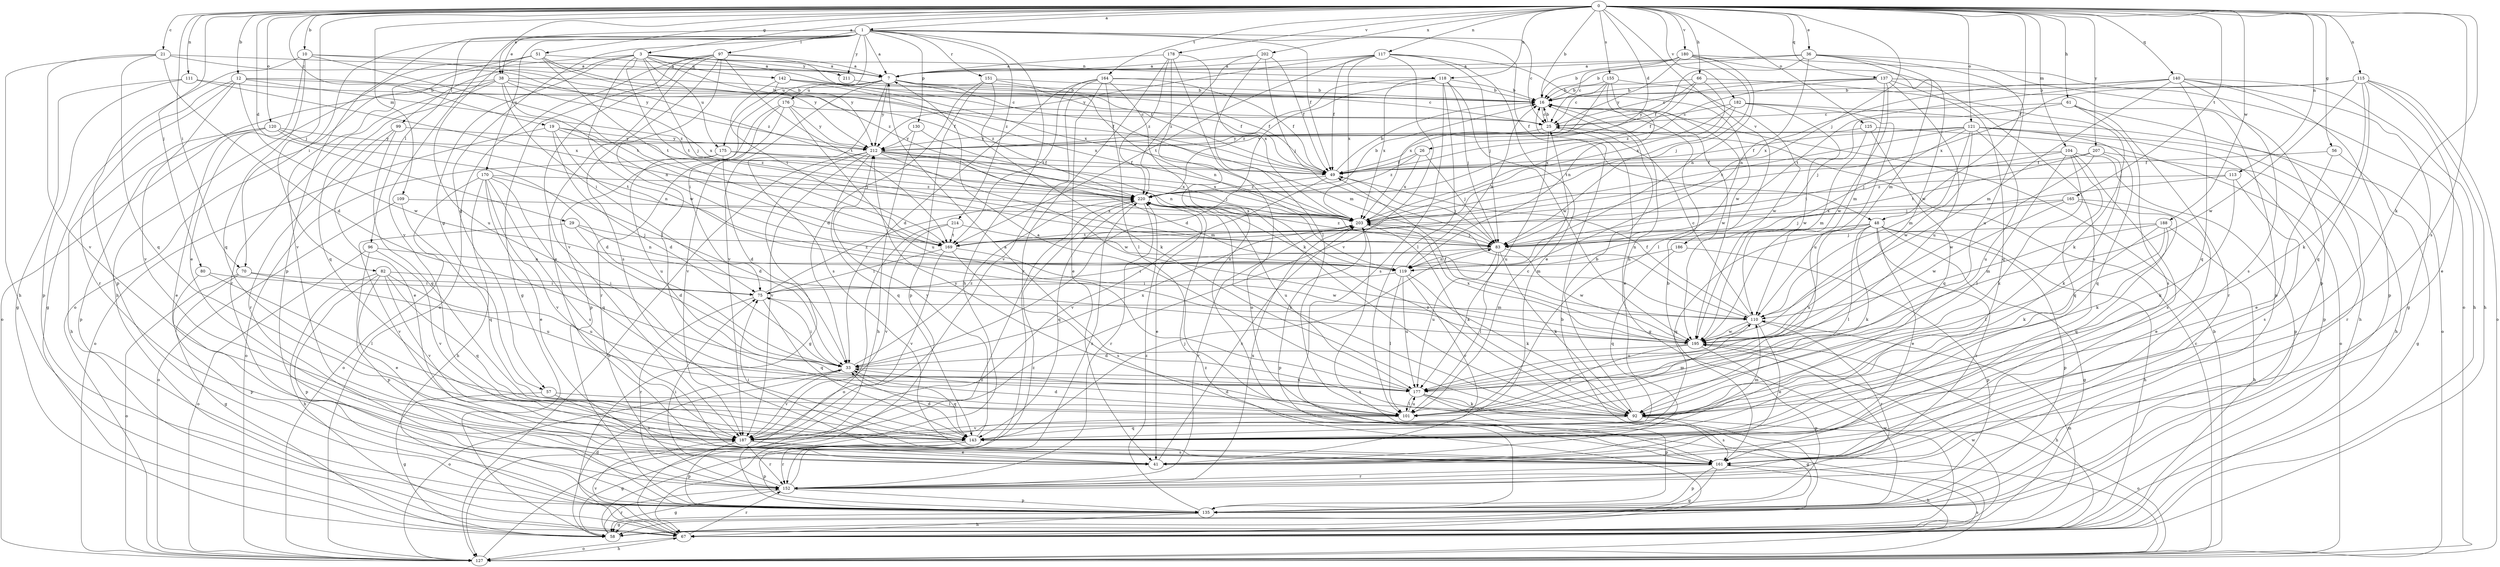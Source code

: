 strict digraph  {
0;
1;
3;
7;
10;
12;
16;
19;
21;
25;
26;
29;
33;
36;
38;
41;
48;
49;
51;
56;
57;
58;
61;
66;
67;
70;
75;
80;
82;
83;
92;
96;
97;
99;
101;
104;
109;
110;
111;
113;
115;
117;
118;
119;
120;
121;
125;
127;
130;
135;
137;
140;
142;
143;
151;
152;
155;
161;
164;
165;
169;
170;
175;
176;
177;
178;
180;
182;
186;
187;
188;
195;
202;
203;
207;
211;
212;
214;
220;
0 -> 1  [label=a];
0 -> 3  [label=a];
0 -> 10  [label=b];
0 -> 12  [label=b];
0 -> 16  [label=b];
0 -> 19  [label=c];
0 -> 21  [label=c];
0 -> 26  [label=d];
0 -> 29  [label=d];
0 -> 36  [label=e];
0 -> 38  [label=e];
0 -> 48  [label=f];
0 -> 51  [label=g];
0 -> 56  [label=g];
0 -> 61  [label=h];
0 -> 66  [label=h];
0 -> 70  [label=i];
0 -> 80  [label=j];
0 -> 82  [label=j];
0 -> 83  [label=j];
0 -> 92  [label=k];
0 -> 104  [label=m];
0 -> 109  [label=m];
0 -> 111  [label=n];
0 -> 113  [label=n];
0 -> 115  [label=n];
0 -> 117  [label=n];
0 -> 118  [label=n];
0 -> 120  [label=o];
0 -> 121  [label=o];
0 -> 125  [label=o];
0 -> 137  [label=q];
0 -> 140  [label=q];
0 -> 155  [label=s];
0 -> 161  [label=s];
0 -> 164  [label=t];
0 -> 165  [label=t];
0 -> 178  [label=v];
0 -> 180  [label=v];
0 -> 182  [label=v];
0 -> 186  [label=v];
0 -> 188  [label=w];
0 -> 202  [label=x];
0 -> 207  [label=y];
1 -> 7  [label=a];
1 -> 25  [label=c];
1 -> 38  [label=e];
1 -> 48  [label=f];
1 -> 49  [label=f];
1 -> 57  [label=g];
1 -> 67  [label=h];
1 -> 70  [label=i];
1 -> 96  [label=l];
1 -> 97  [label=l];
1 -> 130  [label=p];
1 -> 135  [label=p];
1 -> 151  [label=r];
1 -> 170  [label=u];
1 -> 175  [label=u];
1 -> 187  [label=v];
1 -> 211  [label=y];
1 -> 214  [label=z];
3 -> 7  [label=a];
3 -> 49  [label=f];
3 -> 57  [label=g];
3 -> 83  [label=j];
3 -> 99  [label=l];
3 -> 118  [label=n];
3 -> 127  [label=o];
3 -> 142  [label=q];
3 -> 169  [label=t];
3 -> 175  [label=u];
3 -> 195  [label=w];
3 -> 211  [label=y];
3 -> 212  [label=y];
7 -> 16  [label=b];
7 -> 49  [label=f];
7 -> 75  [label=i];
7 -> 110  [label=m];
7 -> 119  [label=n];
7 -> 161  [label=s];
7 -> 176  [label=u];
7 -> 187  [label=v];
7 -> 212  [label=y];
10 -> 7  [label=a];
10 -> 41  [label=e];
10 -> 135  [label=p];
10 -> 143  [label=q];
10 -> 169  [label=t];
10 -> 220  [label=z];
12 -> 16  [label=b];
12 -> 49  [label=f];
12 -> 58  [label=g];
12 -> 152  [label=r];
12 -> 187  [label=v];
12 -> 195  [label=w];
12 -> 220  [label=z];
16 -> 25  [label=c];
16 -> 41  [label=e];
16 -> 195  [label=w];
19 -> 33  [label=d];
19 -> 83  [label=j];
19 -> 119  [label=n];
19 -> 127  [label=o];
19 -> 212  [label=y];
19 -> 220  [label=z];
21 -> 7  [label=a];
21 -> 33  [label=d];
21 -> 67  [label=h];
21 -> 143  [label=q];
21 -> 187  [label=v];
21 -> 212  [label=y];
25 -> 16  [label=b];
25 -> 58  [label=g];
25 -> 177  [label=u];
25 -> 212  [label=y];
26 -> 49  [label=f];
26 -> 83  [label=j];
26 -> 203  [label=x];
26 -> 220  [label=z];
29 -> 33  [label=d];
29 -> 83  [label=j];
29 -> 119  [label=n];
29 -> 187  [label=v];
33 -> 75  [label=i];
33 -> 127  [label=o];
33 -> 143  [label=q];
33 -> 177  [label=u];
33 -> 187  [label=v];
33 -> 203  [label=x];
33 -> 220  [label=z];
36 -> 7  [label=a];
36 -> 16  [label=b];
36 -> 49  [label=f];
36 -> 110  [label=m];
36 -> 119  [label=n];
36 -> 135  [label=p];
36 -> 177  [label=u];
36 -> 195  [label=w];
38 -> 16  [label=b];
38 -> 49  [label=f];
38 -> 75  [label=i];
38 -> 119  [label=n];
38 -> 127  [label=o];
38 -> 143  [label=q];
38 -> 152  [label=r];
38 -> 203  [label=x];
41 -> 203  [label=x];
48 -> 41  [label=e];
48 -> 58  [label=g];
48 -> 67  [label=h];
48 -> 83  [label=j];
48 -> 92  [label=k];
48 -> 101  [label=l];
48 -> 119  [label=n];
48 -> 135  [label=p];
48 -> 143  [label=q];
48 -> 152  [label=r];
48 -> 177  [label=u];
49 -> 16  [label=b];
49 -> 83  [label=j];
49 -> 187  [label=v];
49 -> 220  [label=z];
51 -> 7  [label=a];
51 -> 67  [label=h];
51 -> 169  [label=t];
51 -> 177  [label=u];
51 -> 187  [label=v];
51 -> 212  [label=y];
51 -> 220  [label=z];
56 -> 41  [label=e];
56 -> 49  [label=f];
56 -> 58  [label=g];
57 -> 58  [label=g];
57 -> 101  [label=l];
57 -> 161  [label=s];
58 -> 16  [label=b];
58 -> 110  [label=m];
58 -> 152  [label=r];
58 -> 195  [label=w];
58 -> 220  [label=z];
61 -> 25  [label=c];
61 -> 67  [label=h];
61 -> 83  [label=j];
61 -> 152  [label=r];
61 -> 161  [label=s];
66 -> 16  [label=b];
66 -> 49  [label=f];
66 -> 92  [label=k];
66 -> 203  [label=x];
66 -> 212  [label=y];
67 -> 33  [label=d];
67 -> 127  [label=o];
67 -> 152  [label=r];
67 -> 187  [label=v];
67 -> 220  [label=z];
70 -> 58  [label=g];
70 -> 75  [label=i];
70 -> 127  [label=o];
70 -> 177  [label=u];
75 -> 110  [label=m];
75 -> 143  [label=q];
75 -> 152  [label=r];
75 -> 220  [label=z];
80 -> 75  [label=i];
80 -> 101  [label=l];
80 -> 135  [label=p];
82 -> 41  [label=e];
82 -> 67  [label=h];
82 -> 75  [label=i];
82 -> 135  [label=p];
82 -> 143  [label=q];
82 -> 177  [label=u];
82 -> 187  [label=v];
83 -> 75  [label=i];
83 -> 92  [label=k];
83 -> 101  [label=l];
83 -> 119  [label=n];
83 -> 177  [label=u];
83 -> 195  [label=w];
83 -> 220  [label=z];
92 -> 7  [label=a];
92 -> 16  [label=b];
92 -> 33  [label=d];
92 -> 127  [label=o];
92 -> 143  [label=q];
92 -> 161  [label=s];
92 -> 220  [label=z];
96 -> 119  [label=n];
96 -> 127  [label=o];
96 -> 135  [label=p];
96 -> 187  [label=v];
97 -> 7  [label=a];
97 -> 41  [label=e];
97 -> 58  [label=g];
97 -> 101  [label=l];
97 -> 127  [label=o];
97 -> 161  [label=s];
97 -> 169  [label=t];
97 -> 187  [label=v];
97 -> 203  [label=x];
99 -> 41  [label=e];
99 -> 143  [label=q];
99 -> 152  [label=r];
99 -> 212  [label=y];
101 -> 25  [label=c];
101 -> 33  [label=d];
101 -> 110  [label=m];
101 -> 177  [label=u];
101 -> 187  [label=v];
101 -> 212  [label=y];
104 -> 49  [label=f];
104 -> 92  [label=k];
104 -> 101  [label=l];
104 -> 135  [label=p];
104 -> 143  [label=q];
104 -> 161  [label=s];
104 -> 169  [label=t];
109 -> 127  [label=o];
109 -> 143  [label=q];
109 -> 203  [label=x];
110 -> 25  [label=c];
110 -> 41  [label=e];
110 -> 49  [label=f];
110 -> 152  [label=r];
110 -> 177  [label=u];
110 -> 195  [label=w];
111 -> 16  [label=b];
111 -> 58  [label=g];
111 -> 135  [label=p];
111 -> 203  [label=x];
113 -> 83  [label=j];
113 -> 92  [label=k];
113 -> 161  [label=s];
113 -> 220  [label=z];
115 -> 16  [label=b];
115 -> 41  [label=e];
115 -> 67  [label=h];
115 -> 92  [label=k];
115 -> 127  [label=o];
115 -> 143  [label=q];
115 -> 195  [label=w];
115 -> 203  [label=x];
117 -> 7  [label=a];
117 -> 41  [label=e];
117 -> 49  [label=f];
117 -> 83  [label=j];
117 -> 169  [label=t];
117 -> 187  [label=v];
117 -> 195  [label=w];
117 -> 203  [label=x];
117 -> 212  [label=y];
118 -> 16  [label=b];
118 -> 33  [label=d];
118 -> 83  [label=j];
118 -> 101  [label=l];
118 -> 161  [label=s];
118 -> 195  [label=w];
118 -> 203  [label=x];
118 -> 220  [label=z];
119 -> 16  [label=b];
119 -> 75  [label=i];
119 -> 92  [label=k];
119 -> 101  [label=l];
119 -> 177  [label=u];
119 -> 187  [label=v];
120 -> 33  [label=d];
120 -> 41  [label=e];
120 -> 67  [label=h];
120 -> 135  [label=p];
120 -> 169  [label=t];
120 -> 212  [label=y];
121 -> 49  [label=f];
121 -> 67  [label=h];
121 -> 83  [label=j];
121 -> 110  [label=m];
121 -> 135  [label=p];
121 -> 143  [label=q];
121 -> 177  [label=u];
121 -> 195  [label=w];
121 -> 203  [label=x];
121 -> 212  [label=y];
125 -> 110  [label=m];
125 -> 127  [label=o];
125 -> 143  [label=q];
125 -> 212  [label=y];
127 -> 16  [label=b];
127 -> 25  [label=c];
127 -> 67  [label=h];
127 -> 161  [label=s];
127 -> 203  [label=x];
127 -> 220  [label=z];
130 -> 67  [label=h];
130 -> 119  [label=n];
130 -> 212  [label=y];
135 -> 58  [label=g];
135 -> 67  [label=h];
135 -> 195  [label=w];
135 -> 220  [label=z];
137 -> 16  [label=b];
137 -> 25  [label=c];
137 -> 110  [label=m];
137 -> 135  [label=p];
137 -> 143  [label=q];
137 -> 177  [label=u];
137 -> 195  [label=w];
137 -> 220  [label=z];
140 -> 16  [label=b];
140 -> 58  [label=g];
140 -> 67  [label=h];
140 -> 110  [label=m];
140 -> 135  [label=p];
140 -> 143  [label=q];
140 -> 161  [label=s];
140 -> 169  [label=t];
140 -> 203  [label=x];
142 -> 16  [label=b];
142 -> 25  [label=c];
142 -> 169  [label=t];
142 -> 203  [label=x];
142 -> 220  [label=z];
143 -> 33  [label=d];
143 -> 58  [label=g];
143 -> 83  [label=j];
143 -> 135  [label=p];
143 -> 152  [label=r];
143 -> 212  [label=y];
151 -> 16  [label=b];
151 -> 33  [label=d];
151 -> 49  [label=f];
151 -> 92  [label=k];
151 -> 135  [label=p];
152 -> 58  [label=g];
152 -> 75  [label=i];
152 -> 135  [label=p];
152 -> 203  [label=x];
152 -> 220  [label=z];
155 -> 16  [label=b];
155 -> 25  [label=c];
155 -> 101  [label=l];
155 -> 119  [label=n];
155 -> 195  [label=w];
155 -> 203  [label=x];
161 -> 16  [label=b];
161 -> 58  [label=g];
161 -> 67  [label=h];
161 -> 75  [label=i];
161 -> 135  [label=p];
161 -> 152  [label=r];
164 -> 16  [label=b];
164 -> 33  [label=d];
164 -> 41  [label=e];
164 -> 49  [label=f];
164 -> 92  [label=k];
164 -> 101  [label=l];
164 -> 169  [label=t];
164 -> 187  [label=v];
165 -> 41  [label=e];
165 -> 83  [label=j];
165 -> 92  [label=k];
165 -> 195  [label=w];
165 -> 203  [label=x];
169 -> 75  [label=i];
169 -> 161  [label=s];
169 -> 187  [label=v];
169 -> 195  [label=w];
170 -> 33  [label=d];
170 -> 41  [label=e];
170 -> 67  [label=h];
170 -> 127  [label=o];
170 -> 143  [label=q];
170 -> 161  [label=s];
170 -> 187  [label=v];
170 -> 220  [label=z];
175 -> 33  [label=d];
175 -> 49  [label=f];
175 -> 127  [label=o];
175 -> 177  [label=u];
175 -> 203  [label=x];
176 -> 25  [label=c];
176 -> 135  [label=p];
176 -> 152  [label=r];
176 -> 177  [label=u];
176 -> 187  [label=v];
176 -> 212  [label=y];
177 -> 7  [label=a];
177 -> 58  [label=g];
177 -> 92  [label=k];
177 -> 101  [label=l];
177 -> 135  [label=p];
178 -> 7  [label=a];
178 -> 127  [label=o];
178 -> 152  [label=r];
178 -> 161  [label=s];
178 -> 203  [label=x];
178 -> 220  [label=z];
180 -> 7  [label=a];
180 -> 16  [label=b];
180 -> 25  [label=c];
180 -> 83  [label=j];
180 -> 119  [label=n];
180 -> 127  [label=o];
180 -> 161  [label=s];
180 -> 212  [label=y];
182 -> 25  [label=c];
182 -> 127  [label=o];
182 -> 169  [label=t];
182 -> 177  [label=u];
182 -> 195  [label=w];
182 -> 203  [label=x];
186 -> 119  [label=n];
186 -> 135  [label=p];
186 -> 143  [label=q];
187 -> 41  [label=e];
187 -> 110  [label=m];
187 -> 135  [label=p];
187 -> 152  [label=r];
187 -> 161  [label=s];
188 -> 67  [label=h];
188 -> 83  [label=j];
188 -> 92  [label=k];
188 -> 101  [label=l];
188 -> 110  [label=m];
188 -> 143  [label=q];
195 -> 33  [label=d];
195 -> 49  [label=f];
195 -> 67  [label=h];
195 -> 101  [label=l];
195 -> 135  [label=p];
195 -> 203  [label=x];
202 -> 7  [label=a];
202 -> 49  [label=f];
202 -> 83  [label=j];
202 -> 101  [label=l];
202 -> 220  [label=z];
203 -> 83  [label=j];
203 -> 92  [label=k];
203 -> 135  [label=p];
203 -> 152  [label=r];
203 -> 169  [label=t];
207 -> 49  [label=f];
207 -> 92  [label=k];
207 -> 152  [label=r];
207 -> 169  [label=t];
207 -> 195  [label=w];
211 -> 25  [label=c];
212 -> 49  [label=f];
212 -> 58  [label=g];
212 -> 83  [label=j];
212 -> 110  [label=m];
212 -> 127  [label=o];
212 -> 143  [label=q];
212 -> 187  [label=v];
212 -> 195  [label=w];
212 -> 203  [label=x];
214 -> 110  [label=m];
214 -> 127  [label=o];
214 -> 169  [label=t];
214 -> 187  [label=v];
220 -> 16  [label=b];
220 -> 41  [label=e];
220 -> 92  [label=k];
220 -> 143  [label=q];
220 -> 152  [label=r];
220 -> 177  [label=u];
220 -> 203  [label=x];
}
